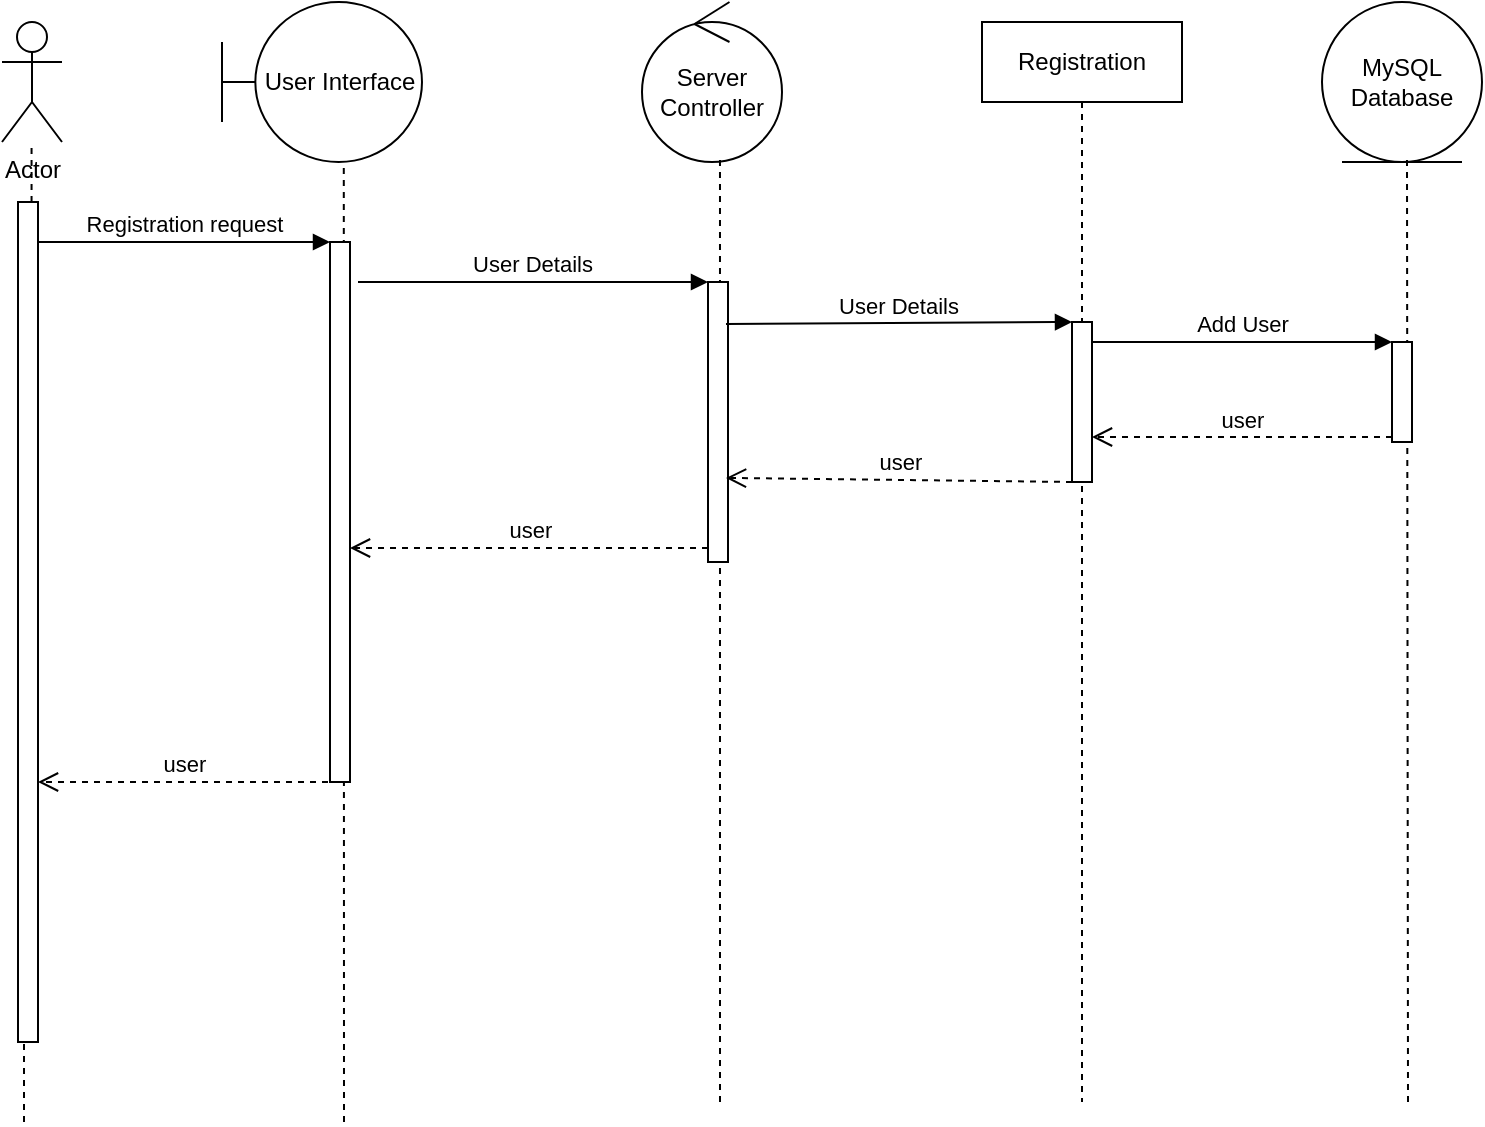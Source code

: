 <mxfile version="14.4.3" type="device"><diagram id="kgpKYQtTHZ0yAKxKKP6v" name="Page-1"><mxGraphModel dx="1186" dy="682" grid="1" gridSize="10" guides="1" tooltips="1" connect="1" arrows="1" fold="1" page="1" pageScale="1" pageWidth="850" pageHeight="1100" math="0" shadow="0"><root><mxCell id="0"/><mxCell id="1" parent="0"/><mxCell id="uqToHgGQ7rQN2OuWZ723-1" value="Actor" style="shape=umlActor;verticalLabelPosition=bottom;verticalAlign=top;html=1;outlineConnect=0;" vertex="1" parent="1"><mxGeometry x="80" y="50" width="30" height="60" as="geometry"/></mxCell><mxCell id="uqToHgGQ7rQN2OuWZ723-2" value="" style="endArrow=none;dashed=1;html=1;" edge="1" parent="1" source="uqToHgGQ7rQN2OuWZ723-30" target="uqToHgGQ7rQN2OuWZ723-1"><mxGeometry width="50" height="50" relative="1" as="geometry"><mxPoint x="91" y="660" as="sourcePoint"/><mxPoint x="130" y="150" as="targetPoint"/></mxGeometry></mxCell><mxCell id="uqToHgGQ7rQN2OuWZ723-3" value="User Interface" style="shape=umlBoundary;whiteSpace=wrap;html=1;" vertex="1" parent="1"><mxGeometry x="190" y="40" width="100" height="80" as="geometry"/></mxCell><mxCell id="uqToHgGQ7rQN2OuWZ723-7" value="" style="endArrow=none;dashed=1;html=1;" edge="1" parent="1"><mxGeometry width="50" height="50" relative="1" as="geometry"><mxPoint x="251" y="600" as="sourcePoint"/><mxPoint x="250.893" y="120" as="targetPoint"/></mxGeometry></mxCell><mxCell id="uqToHgGQ7rQN2OuWZ723-8" value="Server Controller" style="ellipse;shape=umlControl;whiteSpace=wrap;html=1;" vertex="1" parent="1"><mxGeometry x="400" y="40" width="70" height="80" as="geometry"/></mxCell><mxCell id="uqToHgGQ7rQN2OuWZ723-9" value="" style="endArrow=none;dashed=1;html=1;entryX=0.557;entryY=0.975;entryDx=0;entryDy=0;entryPerimeter=0;" edge="1" parent="1" target="uqToHgGQ7rQN2OuWZ723-8"><mxGeometry width="50" height="50" relative="1" as="geometry"><mxPoint x="439" y="590" as="sourcePoint"/><mxPoint x="260.893" y="130" as="targetPoint"/></mxGeometry></mxCell><mxCell id="uqToHgGQ7rQN2OuWZ723-10" value="Registration" style="shape=umlLifeline;perimeter=lifelinePerimeter;whiteSpace=wrap;html=1;container=1;collapsible=0;recursiveResize=0;outlineConnect=0;" vertex="1" parent="1"><mxGeometry x="570" y="50" width="100" height="540" as="geometry"/></mxCell><mxCell id="uqToHgGQ7rQN2OuWZ723-22" value="" style="html=1;points=[];perimeter=orthogonalPerimeter;" vertex="1" parent="uqToHgGQ7rQN2OuWZ723-10"><mxGeometry x="45" y="150" width="10" height="80" as="geometry"/></mxCell><mxCell id="uqToHgGQ7rQN2OuWZ723-11" value="" style="html=1;points=[];perimeter=orthogonalPerimeter;" vertex="1" parent="1"><mxGeometry x="244" y="160" width="10" height="270" as="geometry"/></mxCell><mxCell id="uqToHgGQ7rQN2OuWZ723-12" value="Registration request" style="html=1;verticalAlign=bottom;endArrow=block;entryX=0;entryY=0;" edge="1" target="uqToHgGQ7rQN2OuWZ723-11" parent="1" source="uqToHgGQ7rQN2OuWZ723-30"><mxGeometry relative="1" as="geometry"><mxPoint x="130" y="190" as="sourcePoint"/></mxGeometry></mxCell><mxCell id="uqToHgGQ7rQN2OuWZ723-13" value="user" style="html=1;verticalAlign=bottom;endArrow=open;dashed=1;endSize=8;exitX=-0.1;exitY=1;exitDx=0;exitDy=0;exitPerimeter=0;" edge="1" source="uqToHgGQ7rQN2OuWZ723-11" parent="1" target="uqToHgGQ7rQN2OuWZ723-30"><mxGeometry relative="1" as="geometry"><mxPoint x="110" y="410" as="targetPoint"/></mxGeometry></mxCell><mxCell id="uqToHgGQ7rQN2OuWZ723-15" value="MySQL Database" style="ellipse;shape=umlEntity;whiteSpace=wrap;html=1;" vertex="1" parent="1"><mxGeometry x="740" y="40" width="80" height="80" as="geometry"/></mxCell><mxCell id="uqToHgGQ7rQN2OuWZ723-16" value="" style="endArrow=none;dashed=1;html=1;entryX=0.557;entryY=0.975;entryDx=0;entryDy=0;entryPerimeter=0;" edge="1" parent="1"><mxGeometry width="50" height="50" relative="1" as="geometry"><mxPoint x="783" y="590" as="sourcePoint"/><mxPoint x="782.5" y="118" as="targetPoint"/></mxGeometry></mxCell><mxCell id="uqToHgGQ7rQN2OuWZ723-19" value="" style="html=1;points=[];perimeter=orthogonalPerimeter;" vertex="1" parent="1"><mxGeometry x="433" y="180" width="10" height="140" as="geometry"/></mxCell><mxCell id="uqToHgGQ7rQN2OuWZ723-20" value="User Details" style="html=1;verticalAlign=bottom;endArrow=block;entryX=0;entryY=0;exitX=1.4;exitY=0.074;exitDx=0;exitDy=0;exitPerimeter=0;" edge="1" target="uqToHgGQ7rQN2OuWZ723-19" parent="1" source="uqToHgGQ7rQN2OuWZ723-11"><mxGeometry relative="1" as="geometry"><mxPoint x="360" y="180" as="sourcePoint"/></mxGeometry></mxCell><mxCell id="uqToHgGQ7rQN2OuWZ723-21" value="user" style="html=1;verticalAlign=bottom;endArrow=open;dashed=1;endSize=8;exitX=0;exitY=0.95;" edge="1" source="uqToHgGQ7rQN2OuWZ723-19" parent="1" target="uqToHgGQ7rQN2OuWZ723-11"><mxGeometry relative="1" as="geometry"><mxPoint x="360" y="256" as="targetPoint"/></mxGeometry></mxCell><mxCell id="uqToHgGQ7rQN2OuWZ723-23" value="User Details" style="html=1;verticalAlign=bottom;endArrow=block;entryX=0;entryY=0;exitX=0.9;exitY=0.15;exitDx=0;exitDy=0;exitPerimeter=0;" edge="1" target="uqToHgGQ7rQN2OuWZ723-22" parent="1" source="uqToHgGQ7rQN2OuWZ723-19"><mxGeometry relative="1" as="geometry"><mxPoint x="545" y="180" as="sourcePoint"/></mxGeometry></mxCell><mxCell id="uqToHgGQ7rQN2OuWZ723-24" value="user" style="html=1;verticalAlign=bottom;endArrow=open;dashed=1;endSize=8;exitX=0;exitY=0.95;entryX=0.9;entryY=0.671;entryDx=0;entryDy=0;entryPerimeter=0;" edge="1" parent="1"><mxGeometry relative="1" as="geometry"><mxPoint x="442" y="277.94" as="targetPoint"/><mxPoint x="615" y="280" as="sourcePoint"/></mxGeometry></mxCell><mxCell id="uqToHgGQ7rQN2OuWZ723-27" value="" style="html=1;points=[];perimeter=orthogonalPerimeter;" vertex="1" parent="1"><mxGeometry x="775" y="210" width="10" height="50" as="geometry"/></mxCell><mxCell id="uqToHgGQ7rQN2OuWZ723-28" value="Add User" style="html=1;verticalAlign=bottom;endArrow=block;entryX=0;entryY=0;" edge="1" target="uqToHgGQ7rQN2OuWZ723-27" parent="1" source="uqToHgGQ7rQN2OuWZ723-22"><mxGeometry relative="1" as="geometry"><mxPoint x="705" y="190" as="sourcePoint"/></mxGeometry></mxCell><mxCell id="uqToHgGQ7rQN2OuWZ723-29" value="user" style="html=1;verticalAlign=bottom;endArrow=open;dashed=1;endSize=8;exitX=0;exitY=0.95;" edge="1" source="uqToHgGQ7rQN2OuWZ723-27" parent="1" target="uqToHgGQ7rQN2OuWZ723-22"><mxGeometry relative="1" as="geometry"><mxPoint x="705" y="266" as="targetPoint"/></mxGeometry></mxCell><mxCell id="uqToHgGQ7rQN2OuWZ723-30" value="" style="html=1;points=[];perimeter=orthogonalPerimeter;" vertex="1" parent="1"><mxGeometry x="88" y="140" width="10" height="420" as="geometry"/></mxCell><mxCell id="uqToHgGQ7rQN2OuWZ723-31" value="" style="endArrow=none;dashed=1;html=1;" edge="1" parent="1" target="uqToHgGQ7rQN2OuWZ723-30"><mxGeometry width="50" height="50" relative="1" as="geometry"><mxPoint x="91" y="600" as="sourcePoint"/><mxPoint x="94.793" y="110" as="targetPoint"/></mxGeometry></mxCell></root></mxGraphModel></diagram></mxfile>